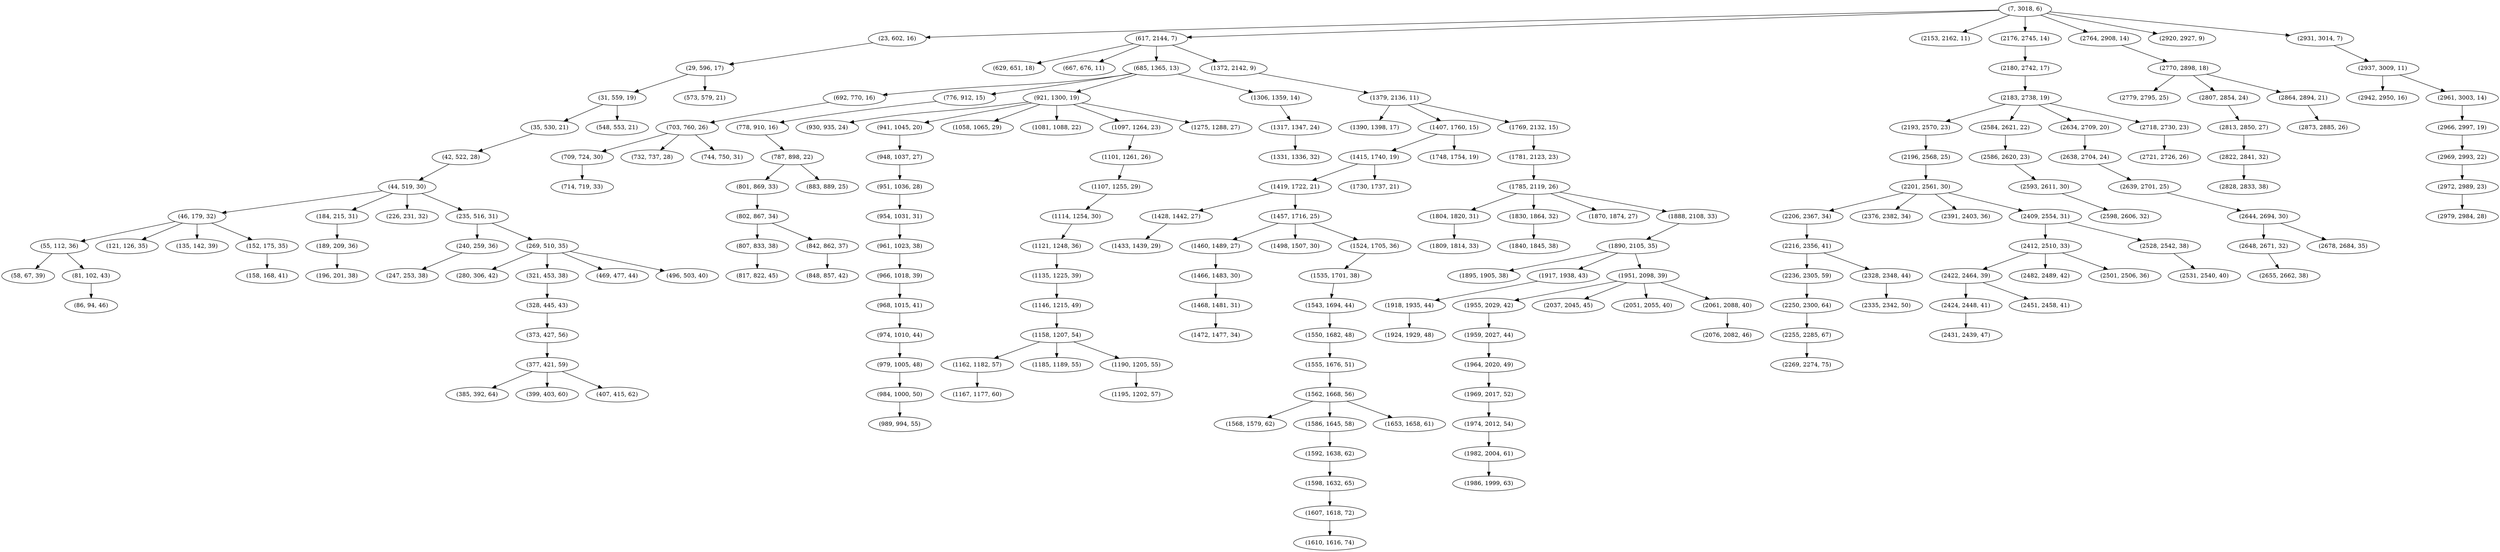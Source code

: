 digraph tree {
    "(7, 3018, 6)";
    "(23, 602, 16)";
    "(29, 596, 17)";
    "(31, 559, 19)";
    "(35, 530, 21)";
    "(42, 522, 28)";
    "(44, 519, 30)";
    "(46, 179, 32)";
    "(55, 112, 36)";
    "(58, 67, 39)";
    "(81, 102, 43)";
    "(86, 94, 46)";
    "(121, 126, 35)";
    "(135, 142, 39)";
    "(152, 175, 35)";
    "(158, 168, 41)";
    "(184, 215, 31)";
    "(189, 209, 36)";
    "(196, 201, 38)";
    "(226, 231, 32)";
    "(235, 516, 31)";
    "(240, 259, 36)";
    "(247, 253, 38)";
    "(269, 510, 35)";
    "(280, 306, 42)";
    "(321, 453, 38)";
    "(328, 445, 43)";
    "(373, 427, 56)";
    "(377, 421, 59)";
    "(385, 392, 64)";
    "(399, 403, 60)";
    "(407, 415, 62)";
    "(469, 477, 44)";
    "(496, 503, 40)";
    "(548, 553, 21)";
    "(573, 579, 21)";
    "(617, 2144, 7)";
    "(629, 651, 18)";
    "(667, 676, 11)";
    "(685, 1365, 13)";
    "(692, 770, 16)";
    "(703, 760, 26)";
    "(709, 724, 30)";
    "(714, 719, 33)";
    "(732, 737, 28)";
    "(744, 750, 31)";
    "(776, 912, 15)";
    "(778, 910, 16)";
    "(787, 898, 22)";
    "(801, 869, 33)";
    "(802, 867, 34)";
    "(807, 833, 38)";
    "(817, 822, 45)";
    "(842, 862, 37)";
    "(848, 857, 42)";
    "(883, 889, 25)";
    "(921, 1300, 19)";
    "(930, 935, 24)";
    "(941, 1045, 20)";
    "(948, 1037, 27)";
    "(951, 1036, 28)";
    "(954, 1031, 31)";
    "(961, 1023, 38)";
    "(966, 1018, 39)";
    "(968, 1015, 41)";
    "(974, 1010, 44)";
    "(979, 1005, 48)";
    "(984, 1000, 50)";
    "(989, 994, 55)";
    "(1058, 1065, 29)";
    "(1081, 1088, 22)";
    "(1097, 1264, 23)";
    "(1101, 1261, 26)";
    "(1107, 1255, 29)";
    "(1114, 1254, 30)";
    "(1121, 1248, 36)";
    "(1135, 1225, 39)";
    "(1146, 1215, 49)";
    "(1158, 1207, 54)";
    "(1162, 1182, 57)";
    "(1167, 1177, 60)";
    "(1185, 1189, 55)";
    "(1190, 1205, 55)";
    "(1195, 1202, 57)";
    "(1275, 1288, 27)";
    "(1306, 1359, 14)";
    "(1317, 1347, 24)";
    "(1331, 1336, 32)";
    "(1372, 2142, 9)";
    "(1379, 2136, 11)";
    "(1390, 1398, 17)";
    "(1407, 1760, 15)";
    "(1415, 1740, 19)";
    "(1419, 1722, 21)";
    "(1428, 1442, 27)";
    "(1433, 1439, 29)";
    "(1457, 1716, 25)";
    "(1460, 1489, 27)";
    "(1466, 1483, 30)";
    "(1468, 1481, 31)";
    "(1472, 1477, 34)";
    "(1498, 1507, 30)";
    "(1524, 1705, 36)";
    "(1535, 1701, 38)";
    "(1543, 1694, 44)";
    "(1550, 1682, 48)";
    "(1555, 1676, 51)";
    "(1562, 1668, 56)";
    "(1568, 1579, 62)";
    "(1586, 1645, 58)";
    "(1592, 1638, 62)";
    "(1598, 1632, 65)";
    "(1607, 1618, 72)";
    "(1610, 1616, 74)";
    "(1653, 1658, 61)";
    "(1730, 1737, 21)";
    "(1748, 1754, 19)";
    "(1769, 2132, 15)";
    "(1781, 2123, 23)";
    "(1785, 2119, 26)";
    "(1804, 1820, 31)";
    "(1809, 1814, 33)";
    "(1830, 1864, 32)";
    "(1840, 1845, 38)";
    "(1870, 1874, 27)";
    "(1888, 2108, 33)";
    "(1890, 2105, 35)";
    "(1895, 1905, 38)";
    "(1917, 1938, 43)";
    "(1918, 1935, 44)";
    "(1924, 1929, 48)";
    "(1951, 2098, 39)";
    "(1955, 2029, 42)";
    "(1959, 2027, 44)";
    "(1964, 2020, 49)";
    "(1969, 2017, 52)";
    "(1974, 2012, 54)";
    "(1982, 2004, 61)";
    "(1986, 1999, 63)";
    "(2037, 2045, 45)";
    "(2051, 2055, 40)";
    "(2061, 2088, 40)";
    "(2076, 2082, 46)";
    "(2153, 2162, 11)";
    "(2176, 2745, 14)";
    "(2180, 2742, 17)";
    "(2183, 2738, 19)";
    "(2193, 2570, 23)";
    "(2196, 2568, 25)";
    "(2201, 2561, 30)";
    "(2206, 2367, 34)";
    "(2216, 2356, 41)";
    "(2236, 2305, 59)";
    "(2250, 2300, 64)";
    "(2255, 2285, 67)";
    "(2269, 2274, 75)";
    "(2328, 2348, 44)";
    "(2335, 2342, 50)";
    "(2376, 2382, 34)";
    "(2391, 2403, 36)";
    "(2409, 2554, 31)";
    "(2412, 2510, 33)";
    "(2422, 2464, 39)";
    "(2424, 2448, 41)";
    "(2431, 2439, 47)";
    "(2451, 2458, 41)";
    "(2482, 2489, 42)";
    "(2501, 2506, 36)";
    "(2528, 2542, 38)";
    "(2531, 2540, 40)";
    "(2584, 2621, 22)";
    "(2586, 2620, 23)";
    "(2593, 2611, 30)";
    "(2598, 2606, 32)";
    "(2634, 2709, 20)";
    "(2638, 2704, 24)";
    "(2639, 2701, 25)";
    "(2644, 2694, 30)";
    "(2648, 2671, 32)";
    "(2655, 2662, 38)";
    "(2678, 2684, 35)";
    "(2718, 2730, 23)";
    "(2721, 2726, 26)";
    "(2764, 2908, 14)";
    "(2770, 2898, 18)";
    "(2779, 2795, 25)";
    "(2807, 2854, 24)";
    "(2813, 2850, 27)";
    "(2822, 2841, 32)";
    "(2828, 2833, 38)";
    "(2864, 2894, 21)";
    "(2873, 2885, 26)";
    "(2920, 2927, 9)";
    "(2931, 3014, 7)";
    "(2937, 3009, 11)";
    "(2942, 2950, 16)";
    "(2961, 3003, 14)";
    "(2966, 2997, 19)";
    "(2969, 2993, 22)";
    "(2972, 2989, 23)";
    "(2979, 2984, 28)";
    "(7, 3018, 6)" -> "(23, 602, 16)";
    "(7, 3018, 6)" -> "(617, 2144, 7)";
    "(7, 3018, 6)" -> "(2153, 2162, 11)";
    "(7, 3018, 6)" -> "(2176, 2745, 14)";
    "(7, 3018, 6)" -> "(2764, 2908, 14)";
    "(7, 3018, 6)" -> "(2920, 2927, 9)";
    "(7, 3018, 6)" -> "(2931, 3014, 7)";
    "(23, 602, 16)" -> "(29, 596, 17)";
    "(29, 596, 17)" -> "(31, 559, 19)";
    "(29, 596, 17)" -> "(573, 579, 21)";
    "(31, 559, 19)" -> "(35, 530, 21)";
    "(31, 559, 19)" -> "(548, 553, 21)";
    "(35, 530, 21)" -> "(42, 522, 28)";
    "(42, 522, 28)" -> "(44, 519, 30)";
    "(44, 519, 30)" -> "(46, 179, 32)";
    "(44, 519, 30)" -> "(184, 215, 31)";
    "(44, 519, 30)" -> "(226, 231, 32)";
    "(44, 519, 30)" -> "(235, 516, 31)";
    "(46, 179, 32)" -> "(55, 112, 36)";
    "(46, 179, 32)" -> "(121, 126, 35)";
    "(46, 179, 32)" -> "(135, 142, 39)";
    "(46, 179, 32)" -> "(152, 175, 35)";
    "(55, 112, 36)" -> "(58, 67, 39)";
    "(55, 112, 36)" -> "(81, 102, 43)";
    "(81, 102, 43)" -> "(86, 94, 46)";
    "(152, 175, 35)" -> "(158, 168, 41)";
    "(184, 215, 31)" -> "(189, 209, 36)";
    "(189, 209, 36)" -> "(196, 201, 38)";
    "(235, 516, 31)" -> "(240, 259, 36)";
    "(235, 516, 31)" -> "(269, 510, 35)";
    "(240, 259, 36)" -> "(247, 253, 38)";
    "(269, 510, 35)" -> "(280, 306, 42)";
    "(269, 510, 35)" -> "(321, 453, 38)";
    "(269, 510, 35)" -> "(469, 477, 44)";
    "(269, 510, 35)" -> "(496, 503, 40)";
    "(321, 453, 38)" -> "(328, 445, 43)";
    "(328, 445, 43)" -> "(373, 427, 56)";
    "(373, 427, 56)" -> "(377, 421, 59)";
    "(377, 421, 59)" -> "(385, 392, 64)";
    "(377, 421, 59)" -> "(399, 403, 60)";
    "(377, 421, 59)" -> "(407, 415, 62)";
    "(617, 2144, 7)" -> "(629, 651, 18)";
    "(617, 2144, 7)" -> "(667, 676, 11)";
    "(617, 2144, 7)" -> "(685, 1365, 13)";
    "(617, 2144, 7)" -> "(1372, 2142, 9)";
    "(685, 1365, 13)" -> "(692, 770, 16)";
    "(685, 1365, 13)" -> "(776, 912, 15)";
    "(685, 1365, 13)" -> "(921, 1300, 19)";
    "(685, 1365, 13)" -> "(1306, 1359, 14)";
    "(692, 770, 16)" -> "(703, 760, 26)";
    "(703, 760, 26)" -> "(709, 724, 30)";
    "(703, 760, 26)" -> "(732, 737, 28)";
    "(703, 760, 26)" -> "(744, 750, 31)";
    "(709, 724, 30)" -> "(714, 719, 33)";
    "(776, 912, 15)" -> "(778, 910, 16)";
    "(778, 910, 16)" -> "(787, 898, 22)";
    "(787, 898, 22)" -> "(801, 869, 33)";
    "(787, 898, 22)" -> "(883, 889, 25)";
    "(801, 869, 33)" -> "(802, 867, 34)";
    "(802, 867, 34)" -> "(807, 833, 38)";
    "(802, 867, 34)" -> "(842, 862, 37)";
    "(807, 833, 38)" -> "(817, 822, 45)";
    "(842, 862, 37)" -> "(848, 857, 42)";
    "(921, 1300, 19)" -> "(930, 935, 24)";
    "(921, 1300, 19)" -> "(941, 1045, 20)";
    "(921, 1300, 19)" -> "(1058, 1065, 29)";
    "(921, 1300, 19)" -> "(1081, 1088, 22)";
    "(921, 1300, 19)" -> "(1097, 1264, 23)";
    "(921, 1300, 19)" -> "(1275, 1288, 27)";
    "(941, 1045, 20)" -> "(948, 1037, 27)";
    "(948, 1037, 27)" -> "(951, 1036, 28)";
    "(951, 1036, 28)" -> "(954, 1031, 31)";
    "(954, 1031, 31)" -> "(961, 1023, 38)";
    "(961, 1023, 38)" -> "(966, 1018, 39)";
    "(966, 1018, 39)" -> "(968, 1015, 41)";
    "(968, 1015, 41)" -> "(974, 1010, 44)";
    "(974, 1010, 44)" -> "(979, 1005, 48)";
    "(979, 1005, 48)" -> "(984, 1000, 50)";
    "(984, 1000, 50)" -> "(989, 994, 55)";
    "(1097, 1264, 23)" -> "(1101, 1261, 26)";
    "(1101, 1261, 26)" -> "(1107, 1255, 29)";
    "(1107, 1255, 29)" -> "(1114, 1254, 30)";
    "(1114, 1254, 30)" -> "(1121, 1248, 36)";
    "(1121, 1248, 36)" -> "(1135, 1225, 39)";
    "(1135, 1225, 39)" -> "(1146, 1215, 49)";
    "(1146, 1215, 49)" -> "(1158, 1207, 54)";
    "(1158, 1207, 54)" -> "(1162, 1182, 57)";
    "(1158, 1207, 54)" -> "(1185, 1189, 55)";
    "(1158, 1207, 54)" -> "(1190, 1205, 55)";
    "(1162, 1182, 57)" -> "(1167, 1177, 60)";
    "(1190, 1205, 55)" -> "(1195, 1202, 57)";
    "(1306, 1359, 14)" -> "(1317, 1347, 24)";
    "(1317, 1347, 24)" -> "(1331, 1336, 32)";
    "(1372, 2142, 9)" -> "(1379, 2136, 11)";
    "(1379, 2136, 11)" -> "(1390, 1398, 17)";
    "(1379, 2136, 11)" -> "(1407, 1760, 15)";
    "(1379, 2136, 11)" -> "(1769, 2132, 15)";
    "(1407, 1760, 15)" -> "(1415, 1740, 19)";
    "(1407, 1760, 15)" -> "(1748, 1754, 19)";
    "(1415, 1740, 19)" -> "(1419, 1722, 21)";
    "(1415, 1740, 19)" -> "(1730, 1737, 21)";
    "(1419, 1722, 21)" -> "(1428, 1442, 27)";
    "(1419, 1722, 21)" -> "(1457, 1716, 25)";
    "(1428, 1442, 27)" -> "(1433, 1439, 29)";
    "(1457, 1716, 25)" -> "(1460, 1489, 27)";
    "(1457, 1716, 25)" -> "(1498, 1507, 30)";
    "(1457, 1716, 25)" -> "(1524, 1705, 36)";
    "(1460, 1489, 27)" -> "(1466, 1483, 30)";
    "(1466, 1483, 30)" -> "(1468, 1481, 31)";
    "(1468, 1481, 31)" -> "(1472, 1477, 34)";
    "(1524, 1705, 36)" -> "(1535, 1701, 38)";
    "(1535, 1701, 38)" -> "(1543, 1694, 44)";
    "(1543, 1694, 44)" -> "(1550, 1682, 48)";
    "(1550, 1682, 48)" -> "(1555, 1676, 51)";
    "(1555, 1676, 51)" -> "(1562, 1668, 56)";
    "(1562, 1668, 56)" -> "(1568, 1579, 62)";
    "(1562, 1668, 56)" -> "(1586, 1645, 58)";
    "(1562, 1668, 56)" -> "(1653, 1658, 61)";
    "(1586, 1645, 58)" -> "(1592, 1638, 62)";
    "(1592, 1638, 62)" -> "(1598, 1632, 65)";
    "(1598, 1632, 65)" -> "(1607, 1618, 72)";
    "(1607, 1618, 72)" -> "(1610, 1616, 74)";
    "(1769, 2132, 15)" -> "(1781, 2123, 23)";
    "(1781, 2123, 23)" -> "(1785, 2119, 26)";
    "(1785, 2119, 26)" -> "(1804, 1820, 31)";
    "(1785, 2119, 26)" -> "(1830, 1864, 32)";
    "(1785, 2119, 26)" -> "(1870, 1874, 27)";
    "(1785, 2119, 26)" -> "(1888, 2108, 33)";
    "(1804, 1820, 31)" -> "(1809, 1814, 33)";
    "(1830, 1864, 32)" -> "(1840, 1845, 38)";
    "(1888, 2108, 33)" -> "(1890, 2105, 35)";
    "(1890, 2105, 35)" -> "(1895, 1905, 38)";
    "(1890, 2105, 35)" -> "(1917, 1938, 43)";
    "(1890, 2105, 35)" -> "(1951, 2098, 39)";
    "(1917, 1938, 43)" -> "(1918, 1935, 44)";
    "(1918, 1935, 44)" -> "(1924, 1929, 48)";
    "(1951, 2098, 39)" -> "(1955, 2029, 42)";
    "(1951, 2098, 39)" -> "(2037, 2045, 45)";
    "(1951, 2098, 39)" -> "(2051, 2055, 40)";
    "(1951, 2098, 39)" -> "(2061, 2088, 40)";
    "(1955, 2029, 42)" -> "(1959, 2027, 44)";
    "(1959, 2027, 44)" -> "(1964, 2020, 49)";
    "(1964, 2020, 49)" -> "(1969, 2017, 52)";
    "(1969, 2017, 52)" -> "(1974, 2012, 54)";
    "(1974, 2012, 54)" -> "(1982, 2004, 61)";
    "(1982, 2004, 61)" -> "(1986, 1999, 63)";
    "(2061, 2088, 40)" -> "(2076, 2082, 46)";
    "(2176, 2745, 14)" -> "(2180, 2742, 17)";
    "(2180, 2742, 17)" -> "(2183, 2738, 19)";
    "(2183, 2738, 19)" -> "(2193, 2570, 23)";
    "(2183, 2738, 19)" -> "(2584, 2621, 22)";
    "(2183, 2738, 19)" -> "(2634, 2709, 20)";
    "(2183, 2738, 19)" -> "(2718, 2730, 23)";
    "(2193, 2570, 23)" -> "(2196, 2568, 25)";
    "(2196, 2568, 25)" -> "(2201, 2561, 30)";
    "(2201, 2561, 30)" -> "(2206, 2367, 34)";
    "(2201, 2561, 30)" -> "(2376, 2382, 34)";
    "(2201, 2561, 30)" -> "(2391, 2403, 36)";
    "(2201, 2561, 30)" -> "(2409, 2554, 31)";
    "(2206, 2367, 34)" -> "(2216, 2356, 41)";
    "(2216, 2356, 41)" -> "(2236, 2305, 59)";
    "(2216, 2356, 41)" -> "(2328, 2348, 44)";
    "(2236, 2305, 59)" -> "(2250, 2300, 64)";
    "(2250, 2300, 64)" -> "(2255, 2285, 67)";
    "(2255, 2285, 67)" -> "(2269, 2274, 75)";
    "(2328, 2348, 44)" -> "(2335, 2342, 50)";
    "(2409, 2554, 31)" -> "(2412, 2510, 33)";
    "(2409, 2554, 31)" -> "(2528, 2542, 38)";
    "(2412, 2510, 33)" -> "(2422, 2464, 39)";
    "(2412, 2510, 33)" -> "(2482, 2489, 42)";
    "(2412, 2510, 33)" -> "(2501, 2506, 36)";
    "(2422, 2464, 39)" -> "(2424, 2448, 41)";
    "(2422, 2464, 39)" -> "(2451, 2458, 41)";
    "(2424, 2448, 41)" -> "(2431, 2439, 47)";
    "(2528, 2542, 38)" -> "(2531, 2540, 40)";
    "(2584, 2621, 22)" -> "(2586, 2620, 23)";
    "(2586, 2620, 23)" -> "(2593, 2611, 30)";
    "(2593, 2611, 30)" -> "(2598, 2606, 32)";
    "(2634, 2709, 20)" -> "(2638, 2704, 24)";
    "(2638, 2704, 24)" -> "(2639, 2701, 25)";
    "(2639, 2701, 25)" -> "(2644, 2694, 30)";
    "(2644, 2694, 30)" -> "(2648, 2671, 32)";
    "(2644, 2694, 30)" -> "(2678, 2684, 35)";
    "(2648, 2671, 32)" -> "(2655, 2662, 38)";
    "(2718, 2730, 23)" -> "(2721, 2726, 26)";
    "(2764, 2908, 14)" -> "(2770, 2898, 18)";
    "(2770, 2898, 18)" -> "(2779, 2795, 25)";
    "(2770, 2898, 18)" -> "(2807, 2854, 24)";
    "(2770, 2898, 18)" -> "(2864, 2894, 21)";
    "(2807, 2854, 24)" -> "(2813, 2850, 27)";
    "(2813, 2850, 27)" -> "(2822, 2841, 32)";
    "(2822, 2841, 32)" -> "(2828, 2833, 38)";
    "(2864, 2894, 21)" -> "(2873, 2885, 26)";
    "(2931, 3014, 7)" -> "(2937, 3009, 11)";
    "(2937, 3009, 11)" -> "(2942, 2950, 16)";
    "(2937, 3009, 11)" -> "(2961, 3003, 14)";
    "(2961, 3003, 14)" -> "(2966, 2997, 19)";
    "(2966, 2997, 19)" -> "(2969, 2993, 22)";
    "(2969, 2993, 22)" -> "(2972, 2989, 23)";
    "(2972, 2989, 23)" -> "(2979, 2984, 28)";
}
